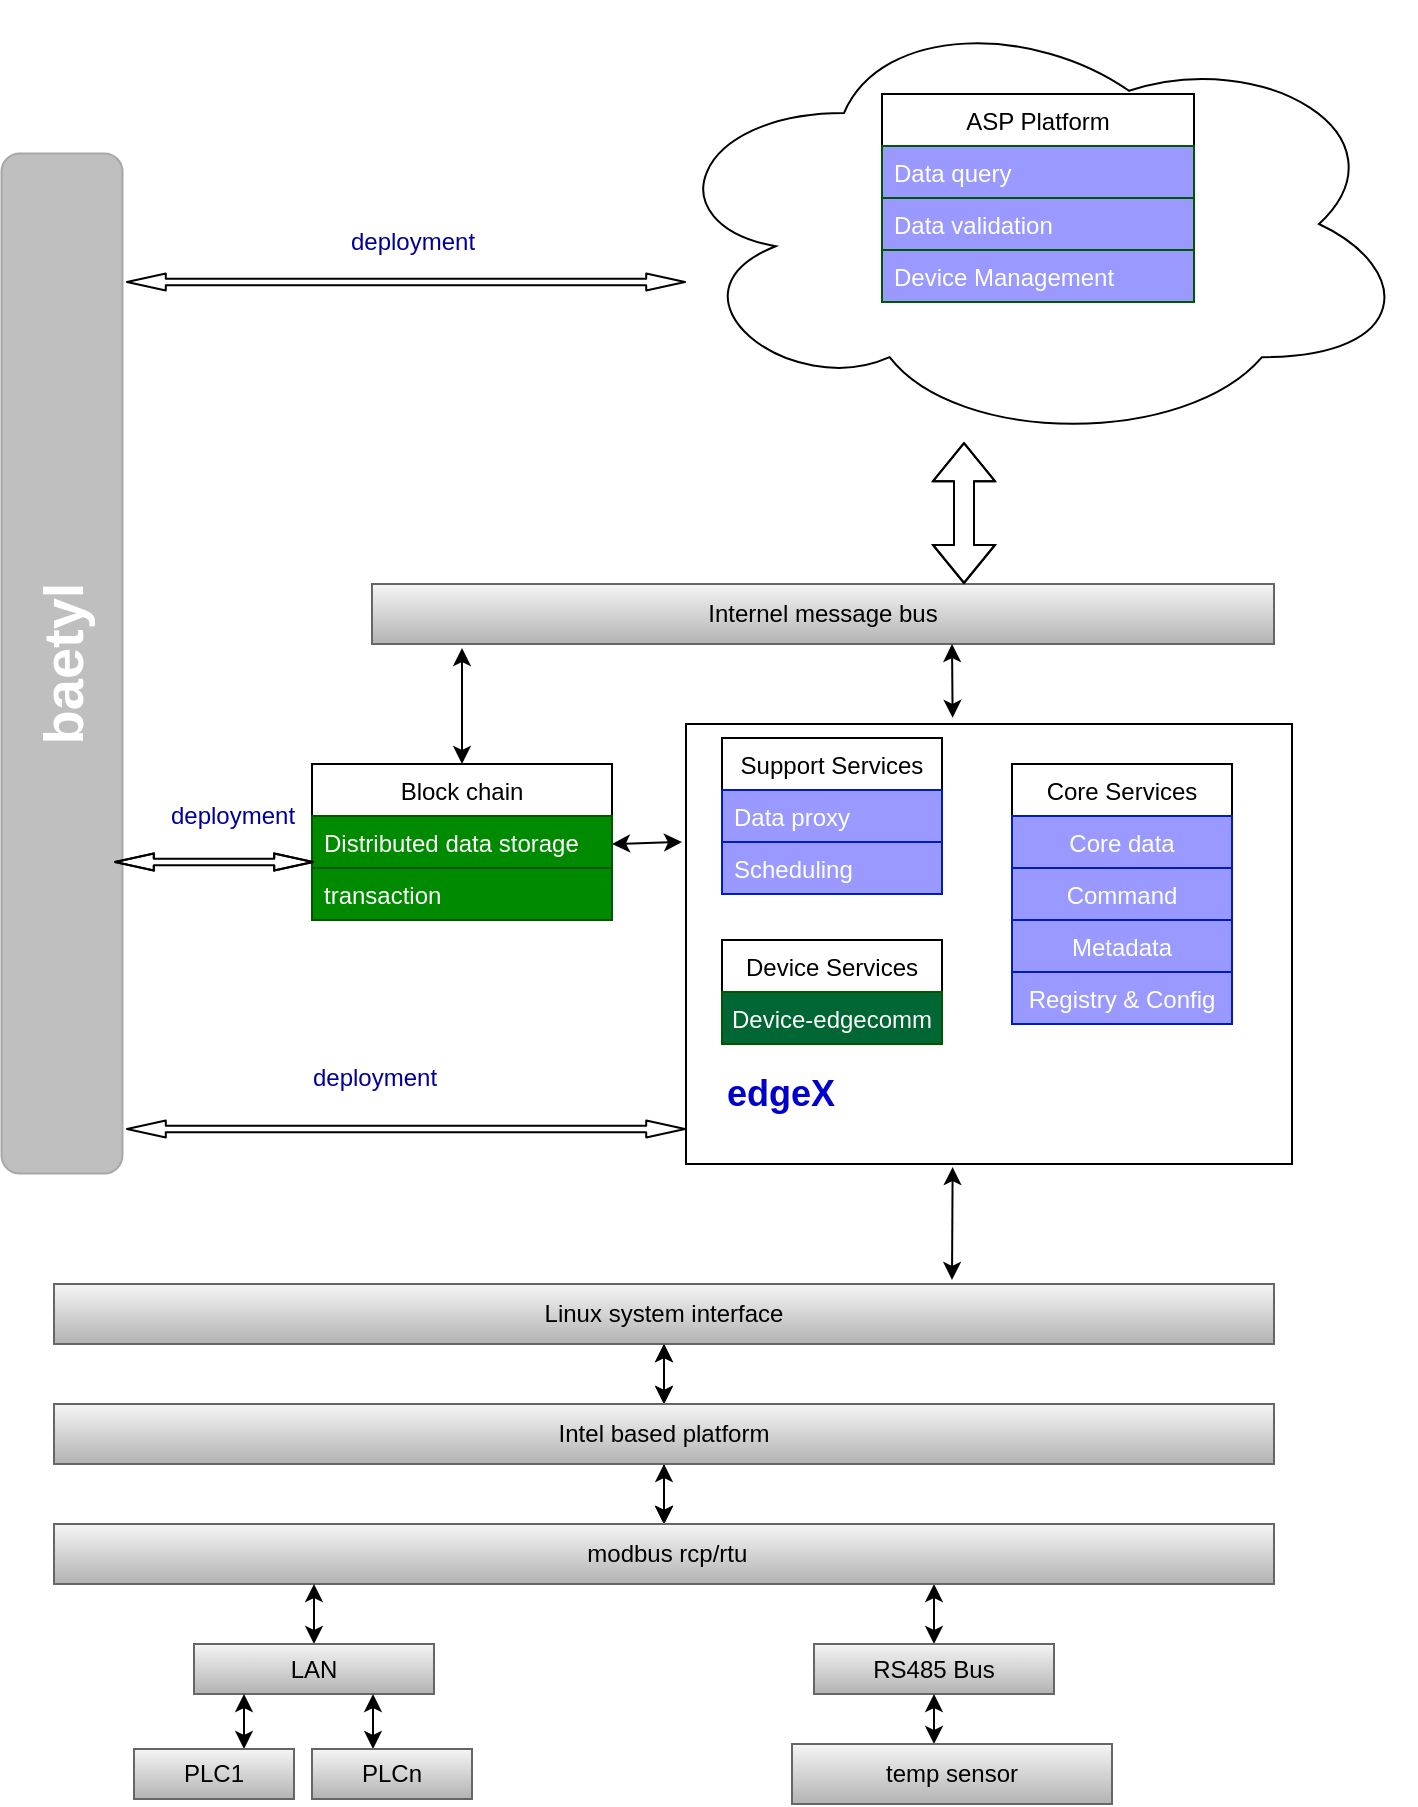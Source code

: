 <mxfile version="14.9.3" type="github" pages="2">
  <diagram id="8E4GlUT9K8elq8JtlMJP" name="Page-1">
    <mxGraphModel dx="1309" dy="705" grid="1" gridSize="10" guides="1" tooltips="1" connect="1" arrows="1" fold="1" page="1" pageScale="1" pageWidth="827" pageHeight="1169" math="0" shadow="0">
      <root>
        <mxCell id="0" />
        <mxCell id="1" parent="0" />
        <mxCell id="hYHdOSw4MyyeJYC3X3LN-1" style="edgeStyle=orthogonalEdgeStyle;rounded=0;orthogonalLoop=1;jettySize=auto;html=1;entryX=0.5;entryY=0;entryDx=0;entryDy=0;" parent="1" source="hYHdOSw4MyyeJYC3X3LN-4" target="hYHdOSw4MyyeJYC3X3LN-7" edge="1">
          <mxGeometry relative="1" as="geometry" />
        </mxCell>
        <mxCell id="hYHdOSw4MyyeJYC3X3LN-2" value="" style="edgeStyle=orthogonalEdgeStyle;rounded=0;orthogonalLoop=1;jettySize=auto;html=1;" parent="1" source="hYHdOSw4MyyeJYC3X3LN-4" target="hYHdOSw4MyyeJYC3X3LN-9" edge="1">
          <mxGeometry relative="1" as="geometry" />
        </mxCell>
        <mxCell id="hYHdOSw4MyyeJYC3X3LN-3" value="" style="edgeStyle=elbowEdgeStyle;rounded=0;orthogonalLoop=1;jettySize=auto;html=1;startArrow=classic;startFill=1;" parent="1" source="hYHdOSw4MyyeJYC3X3LN-4" target="hYHdOSw4MyyeJYC3X3LN-9" edge="1">
          <mxGeometry relative="1" as="geometry" />
        </mxCell>
        <mxCell id="hYHdOSw4MyyeJYC3X3LN-4" value="Linux system interface" style="rounded=0;whiteSpace=wrap;html=1;fillColor=#f5f5f5;strokeColor=#666666;gradientColor=#b3b3b3;" parent="1" vertex="1">
          <mxGeometry x="441" y="691" width="610" height="30" as="geometry" />
        </mxCell>
        <mxCell id="hYHdOSw4MyyeJYC3X3LN-5" value="" style="edgeStyle=elbowEdgeStyle;rounded=0;orthogonalLoop=1;jettySize=auto;html=1;startArrow=classic;startFill=1;" parent="1" source="hYHdOSw4MyyeJYC3X3LN-7" target="hYHdOSw4MyyeJYC3X3LN-9" edge="1">
          <mxGeometry relative="1" as="geometry" />
        </mxCell>
        <mxCell id="hYHdOSw4MyyeJYC3X3LN-6" value="" style="edgeStyle=elbowEdgeStyle;rounded=0;orthogonalLoop=1;jettySize=auto;html=1;startArrow=classic;startFill=1;" parent="1" source="hYHdOSw4MyyeJYC3X3LN-7" target="hYHdOSw4MyyeJYC3X3LN-4" edge="1">
          <mxGeometry relative="1" as="geometry" />
        </mxCell>
        <mxCell id="hYHdOSw4MyyeJYC3X3LN-7" value="&lt;span&gt;Intel based platform&lt;/span&gt;" style="rounded=0;whiteSpace=wrap;html=1;gradientColor=#b3b3b3;fillColor=#f5f5f5;strokeColor=#666666;" parent="1" vertex="1">
          <mxGeometry x="441" y="751" width="610" height="30" as="geometry" />
        </mxCell>
        <mxCell id="hYHdOSw4MyyeJYC3X3LN-8" value="" style="edgeStyle=elbowEdgeStyle;rounded=0;orthogonalLoop=1;jettySize=auto;html=1;startArrow=classic;startFill=1;" parent="1" source="hYHdOSw4MyyeJYC3X3LN-9" target="hYHdOSw4MyyeJYC3X3LN-13" edge="1">
          <mxGeometry relative="1" as="geometry" />
        </mxCell>
        <mxCell id="hYHdOSw4MyyeJYC3X3LN-9" value="&lt;span&gt;&amp;nbsp;modbus rcp/rtu&lt;/span&gt;" style="rounded=0;whiteSpace=wrap;html=1;gradientColor=#b3b3b3;fillColor=#f5f5f5;strokeColor=#666666;" parent="1" vertex="1">
          <mxGeometry x="441" y="811" width="610" height="30" as="geometry" />
        </mxCell>
        <mxCell id="hYHdOSw4MyyeJYC3X3LN-13" value="RS485 Bus" style="whiteSpace=wrap;html=1;rounded=0;gradientColor=#b3b3b3;fillColor=#f5f5f5;strokeColor=#666666;" parent="1" vertex="1">
          <mxGeometry x="821" y="871" width="120" height="25" as="geometry" />
        </mxCell>
        <mxCell id="hYHdOSw4MyyeJYC3X3LN-14" style="edgeStyle=elbowEdgeStyle;rounded=0;orthogonalLoop=1;jettySize=auto;html=1;exitX=0.5;exitY=1;exitDx=0;exitDy=0;startArrow=classic;startFill=1;" parent="1" source="hYHdOSw4MyyeJYC3X3LN-13" target="hYHdOSw4MyyeJYC3X3LN-13" edge="1">
          <mxGeometry relative="1" as="geometry" />
        </mxCell>
        <mxCell id="hYHdOSw4MyyeJYC3X3LN-16" value="" style="edgeStyle=elbowEdgeStyle;rounded=0;orthogonalLoop=1;jettySize=auto;html=1;startArrow=classic;startFill=1;" parent="1" source="hYHdOSw4MyyeJYC3X3LN-17" target="hYHdOSw4MyyeJYC3X3LN-13" edge="1">
          <mxGeometry relative="1" as="geometry" />
        </mxCell>
        <mxCell id="hYHdOSw4MyyeJYC3X3LN-17" value="&lt;span&gt;temp sensor&lt;/span&gt;" style="whiteSpace=wrap;html=1;rounded=0;gradientColor=#b3b3b3;fillColor=#f5f5f5;strokeColor=#666666;" parent="1" vertex="1">
          <mxGeometry x="810" y="921" width="160" height="30" as="geometry" />
        </mxCell>
        <mxCell id="hYHdOSw4MyyeJYC3X3LN-18" value="&lt;span&gt;Internel message bus&lt;/span&gt;" style="rounded=0;whiteSpace=wrap;html=1;gradientColor=#b3b3b3;fillColor=#f5f5f5;strokeColor=#666666;" parent="1" vertex="1">
          <mxGeometry x="600" y="341" width="451" height="30" as="geometry" />
        </mxCell>
        <mxCell id="hYHdOSw4MyyeJYC3X3LN-29" value="" style="edgeStyle=elbowEdgeStyle;rounded=0;orthogonalLoop=1;jettySize=auto;html=1;startArrow=classic;startFill=1;exitX=0.44;exitY=-0.014;exitDx=0;exitDy=0;exitPerimeter=0;" parent="1" source="hYHdOSw4MyyeJYC3X3LN-30" target="hYHdOSw4MyyeJYC3X3LN-18" edge="1">
          <mxGeometry relative="1" as="geometry">
            <mxPoint x="940" y="421" as="sourcePoint" />
            <Array as="points">
              <mxPoint x="890" y="381" />
              <mxPoint x="940" y="401" />
            </Array>
          </mxGeometry>
        </mxCell>
        <mxCell id="hYHdOSw4MyyeJYC3X3LN-30" value="" style="rounded=0;whiteSpace=wrap;html=1;fillColor=none;" parent="1" vertex="1">
          <mxGeometry x="757" y="411" width="303" height="220" as="geometry" />
        </mxCell>
        <mxCell id="hYHdOSw4MyyeJYC3X3LN-31" value="Support Services" style="swimlane;fontStyle=0;childLayout=stackLayout;horizontal=1;startSize=26;horizontalStack=0;resizeParent=1;resizeParentMax=0;resizeLast=0;collapsible=1;marginBottom=0;" parent="1" vertex="1">
          <mxGeometry x="775" y="418" width="110" height="78" as="geometry" />
        </mxCell>
        <mxCell id="hYHdOSw4MyyeJYC3X3LN-32" value="Data proxy" style="text;strokeColor=#001DBC;align=left;verticalAlign=top;spacingLeft=4;spacingRight=4;overflow=hidden;rotatable=0;points=[[0,0.5],[1,0.5]];portConstraint=eastwest;fontColor=#ffffff;fillColor=#9999FF;" parent="hYHdOSw4MyyeJYC3X3LN-31" vertex="1">
          <mxGeometry y="26" width="110" height="26" as="geometry" />
        </mxCell>
        <mxCell id="hYHdOSw4MyyeJYC3X3LN-33" value="Scheduling" style="text;strokeColor=#001DBC;align=left;verticalAlign=top;spacingLeft=4;spacingRight=4;overflow=hidden;rotatable=0;points=[[0,0.5],[1,0.5]];portConstraint=eastwest;fontColor=#ffffff;fillColor=#9999FF;" parent="hYHdOSw4MyyeJYC3X3LN-31" vertex="1">
          <mxGeometry y="52" width="110" height="26" as="geometry" />
        </mxCell>
        <mxCell id="hYHdOSw4MyyeJYC3X3LN-38" value="Device Services" style="swimlane;fontStyle=0;childLayout=stackLayout;horizontal=1;startSize=26;fillColor=none;horizontalStack=0;resizeParent=1;resizeParentMax=0;resizeLast=0;collapsible=1;marginBottom=0;" parent="1" vertex="1">
          <mxGeometry x="775" y="519" width="110" height="52" as="geometry" />
        </mxCell>
        <mxCell id="hYHdOSw4MyyeJYC3X3LN-39" value="Device-edgecomm" style="text;strokeColor=#005700;align=center;verticalAlign=top;spacingLeft=4;spacingRight=4;overflow=hidden;rotatable=0;points=[[0,0.5],[1,0.5]];portConstraint=eastwest;fontColor=#ffffff;fillColor=#006633;" parent="hYHdOSw4MyyeJYC3X3LN-38" vertex="1">
          <mxGeometry y="26" width="110" height="26" as="geometry" />
        </mxCell>
        <mxCell id="hYHdOSw4MyyeJYC3X3LN-40" value="Core Services" style="swimlane;fontStyle=0;childLayout=stackLayout;horizontal=1;startSize=26;fillColor=none;horizontalStack=0;resizeParent=1;resizeParentMax=0;resizeLast=0;collapsible=1;marginBottom=0;" parent="1" vertex="1">
          <mxGeometry x="920" y="431" width="110" height="130" as="geometry" />
        </mxCell>
        <mxCell id="hYHdOSw4MyyeJYC3X3LN-41" value="Core data" style="text;strokeColor=#001DBC;align=center;verticalAlign=top;spacingLeft=4;spacingRight=4;overflow=hidden;rotatable=0;points=[[0,0.5],[1,0.5]];portConstraint=eastwest;fontColor=#ffffff;fillColor=#9999FF;" parent="hYHdOSw4MyyeJYC3X3LN-40" vertex="1">
          <mxGeometry y="26" width="110" height="26" as="geometry" />
        </mxCell>
        <mxCell id="hYHdOSw4MyyeJYC3X3LN-42" value="Command" style="text;strokeColor=#001DBC;align=center;verticalAlign=top;spacingLeft=4;spacingRight=4;overflow=hidden;rotatable=0;points=[[0,0.5],[1,0.5]];portConstraint=eastwest;fontColor=#ffffff;fillColor=#9999FF;" parent="hYHdOSw4MyyeJYC3X3LN-40" vertex="1">
          <mxGeometry y="52" width="110" height="26" as="geometry" />
        </mxCell>
        <mxCell id="hYHdOSw4MyyeJYC3X3LN-43" value="Metadata" style="text;strokeColor=#001DBC;align=center;verticalAlign=top;spacingLeft=4;spacingRight=4;overflow=hidden;rotatable=0;points=[[0,0.5],[1,0.5]];portConstraint=eastwest;fontColor=#ffffff;fillColor=#9999FF;" parent="hYHdOSw4MyyeJYC3X3LN-40" vertex="1">
          <mxGeometry y="78" width="110" height="26" as="geometry" />
        </mxCell>
        <mxCell id="hYHdOSw4MyyeJYC3X3LN-44" value="Registry &amp; Config" style="text;strokeColor=#001DBC;align=center;verticalAlign=top;spacingLeft=4;spacingRight=4;overflow=hidden;rotatable=0;points=[[0,0.5],[1,0.5]];portConstraint=eastwest;fontColor=#ffffff;fillColor=#9999FF;" parent="hYHdOSw4MyyeJYC3X3LN-40" vertex="1">
          <mxGeometry y="104" width="110" height="26" as="geometry" />
        </mxCell>
        <mxCell id="hYHdOSw4MyyeJYC3X3LN-57" value="" style="edgeStyle=elbowEdgeStyle;rounded=0;orthogonalLoop=1;jettySize=auto;html=1;startArrow=classic;startFill=1;" parent="1" source="hYHdOSw4MyyeJYC3X3LN-58" target="hYHdOSw4MyyeJYC3X3LN-9" edge="1">
          <mxGeometry relative="1" as="geometry" />
        </mxCell>
        <mxCell id="hYHdOSw4MyyeJYC3X3LN-58" value="LAN" style="whiteSpace=wrap;html=1;rounded=0;gradientColor=#b3b3b3;fillColor=#f5f5f5;strokeColor=#666666;" parent="1" vertex="1">
          <mxGeometry x="511" y="871" width="120" height="25" as="geometry" />
        </mxCell>
        <mxCell id="hYHdOSw4MyyeJYC3X3LN-59" value="" style="edgeStyle=elbowEdgeStyle;rounded=0;orthogonalLoop=1;jettySize=auto;html=1;startArrow=classic;startFill=1;" parent="1" source="hYHdOSw4MyyeJYC3X3LN-60" target="hYHdOSw4MyyeJYC3X3LN-58" edge="1">
          <mxGeometry relative="1" as="geometry" />
        </mxCell>
        <mxCell id="hYHdOSw4MyyeJYC3X3LN-60" value="PLC1" style="whiteSpace=wrap;html=1;rounded=0;fillColor=#f5f5f5;strokeColor=#666666;gradientColor=#b3b3b3;" parent="1" vertex="1">
          <mxGeometry x="481" y="923.5" width="80" height="25" as="geometry" />
        </mxCell>
        <mxCell id="hYHdOSw4MyyeJYC3X3LN-61" value="" style="edgeStyle=elbowEdgeStyle;rounded=0;orthogonalLoop=1;jettySize=auto;html=1;startArrow=classic;startFill=1;" parent="1" source="hYHdOSw4MyyeJYC3X3LN-62" target="hYHdOSw4MyyeJYC3X3LN-58" edge="1">
          <mxGeometry relative="1" as="geometry" />
        </mxCell>
        <mxCell id="hYHdOSw4MyyeJYC3X3LN-62" value="PLCn" style="whiteSpace=wrap;html=1;rounded=0;fillColor=#f5f5f5;strokeColor=#666666;gradientColor=#b3b3b3;" parent="1" vertex="1">
          <mxGeometry x="570" y="923.5" width="80" height="25" as="geometry" />
        </mxCell>
        <mxCell id="hYHdOSw4MyyeJYC3X3LN-63" value="" style="edgeStyle=elbowEdgeStyle;rounded=0;orthogonalLoop=1;jettySize=auto;html=1;startArrow=classic;startFill=1;shape=flexArrow;" parent="1" source="hYHdOSw4MyyeJYC3X3LN-64" target="hYHdOSw4MyyeJYC3X3LN-18" edge="1">
          <mxGeometry relative="1" as="geometry" />
        </mxCell>
        <mxCell id="hYHdOSw4MyyeJYC3X3LN-64" value="" style="ellipse;shape=cloud;whiteSpace=wrap;html=1;fillColor=none;" parent="1" vertex="1">
          <mxGeometry x="741" y="50" width="380" height="222" as="geometry" />
        </mxCell>
        <mxCell id="hYHdOSw4MyyeJYC3X3LN-65" value="ASP Platform" style="swimlane;fontStyle=0;childLayout=stackLayout;horizontal=1;startSize=26;horizontalStack=0;resizeParent=1;resizeParentMax=0;resizeLast=0;collapsible=1;marginBottom=0;" parent="1" vertex="1">
          <mxGeometry x="855" y="96" width="156" height="104" as="geometry" />
        </mxCell>
        <mxCell id="hYHdOSw4MyyeJYC3X3LN-66" value="Data query" style="text;strokeColor=#005700;align=left;verticalAlign=top;spacingLeft=4;spacingRight=4;overflow=hidden;rotatable=0;points=[[0,0.5],[1,0.5]];portConstraint=eastwest;fontColor=#ffffff;fillColor=#9999FF;" parent="hYHdOSw4MyyeJYC3X3LN-65" vertex="1">
          <mxGeometry y="26" width="156" height="26" as="geometry" />
        </mxCell>
        <mxCell id="hYHdOSw4MyyeJYC3X3LN-67" value="Data validation" style="text;strokeColor=#005700;align=left;verticalAlign=top;spacingLeft=4;spacingRight=4;overflow=hidden;rotatable=0;points=[[0,0.5],[1,0.5]];portConstraint=eastwest;fontColor=#ffffff;fillColor=#9999FF;" parent="hYHdOSw4MyyeJYC3X3LN-65" vertex="1">
          <mxGeometry y="52" width="156" height="26" as="geometry" />
        </mxCell>
        <mxCell id="hYHdOSw4MyyeJYC3X3LN-68" value="Device Management " style="text;strokeColor=#005700;align=left;verticalAlign=top;spacingLeft=4;spacingRight=4;overflow=hidden;rotatable=0;points=[[0,0.5],[1,0.5]];portConstraint=eastwest;fontColor=#ffffff;fillColor=#9999FF;" parent="hYHdOSw4MyyeJYC3X3LN-65" vertex="1">
          <mxGeometry y="78" width="156" height="26" as="geometry" />
        </mxCell>
        <mxCell id="hYHdOSw4MyyeJYC3X3LN-71" value="Block chain" style="swimlane;fontStyle=0;childLayout=stackLayout;horizontal=1;startSize=26;horizontalStack=0;resizeParent=1;resizeParentMax=0;resizeLast=0;collapsible=1;marginBottom=0;" parent="1" vertex="1">
          <mxGeometry x="570" y="431" width="150" height="52" as="geometry" />
        </mxCell>
        <mxCell id="hYHdOSw4MyyeJYC3X3LN-72" value="Distributed data storage " style="text;strokeColor=#005700;fillColor=#008a00;align=left;verticalAlign=top;spacingLeft=4;spacingRight=4;overflow=hidden;rotatable=0;points=[[0,0.5],[1,0.5]];portConstraint=eastwest;fontColor=#ffffff;" parent="hYHdOSw4MyyeJYC3X3LN-71" vertex="1">
          <mxGeometry y="26" width="150" height="26" as="geometry" />
        </mxCell>
        <mxCell id="hYHdOSw4MyyeJYC3X3LN-73" value="" style="endArrow=classic;startArrow=classic;html=1;" parent="1" edge="1">
          <mxGeometry width="50" height="50" relative="1" as="geometry">
            <mxPoint x="720" y="471" as="sourcePoint" />
            <mxPoint x="755" y="470" as="targetPoint" />
          </mxGeometry>
        </mxCell>
        <mxCell id="hYHdOSw4MyyeJYC3X3LN-74" value="&lt;h2&gt;&lt;b&gt;&lt;font color=&quot;#0000cc&quot;&gt;edgeX&lt;/font&gt;&lt;/b&gt;&lt;/h2&gt;" style="text;html=1;strokeColor=none;fillColor=none;align=center;verticalAlign=middle;whiteSpace=wrap;rounded=0;" parent="1" vertex="1">
          <mxGeometry x="775" y="578" width="59" height="35.5" as="geometry" />
        </mxCell>
        <mxCell id="hYHdOSw4MyyeJYC3X3LN-76" value="transaction" style="text;strokeColor=#005700;fillColor=#008a00;align=left;verticalAlign=top;spacingLeft=4;spacingRight=4;overflow=hidden;rotatable=0;points=[[0,0.5],[1,0.5]];portConstraint=eastwest;fontColor=#FFFFFF;" parent="1" vertex="1">
          <mxGeometry x="570" y="483" width="150" height="26" as="geometry" />
        </mxCell>
        <mxCell id="hYHdOSw4MyyeJYC3X3LN-77" value="" style="endArrow=classic;startArrow=classic;html=1;fontColor=#FFFFFF;entryX=0.44;entryY=1.007;entryDx=0;entryDy=0;entryPerimeter=0;" parent="1" target="hYHdOSw4MyyeJYC3X3LN-30" edge="1">
          <mxGeometry width="50" height="50" relative="1" as="geometry">
            <mxPoint x="890" y="689" as="sourcePoint" />
            <mxPoint x="890" y="641" as="targetPoint" />
          </mxGeometry>
        </mxCell>
        <mxCell id="hYHdOSw4MyyeJYC3X3LN-78" value="" style="endArrow=classic;startArrow=classic;html=1;fontColor=#FFFFFF;exitX=0.5;exitY=0;exitDx=0;exitDy=0;" parent="1" source="hYHdOSw4MyyeJYC3X3LN-71" edge="1">
          <mxGeometry width="50" height="50" relative="1" as="geometry">
            <mxPoint x="559" y="421" as="sourcePoint" />
            <mxPoint x="645" y="373" as="targetPoint" />
          </mxGeometry>
        </mxCell>
        <mxCell id="hYHdOSw4MyyeJYC3X3LN-85" value="&lt;h1 class=&quot;title-article&quot; id=&quot;articleContentId&quot; style=&quot;box-sizing: border-box ; outline: 0px ; margin: 0px ; padding: 0px ; font-weight: 600 ; font-family: &amp;#34;pingfang sc&amp;#34; , &amp;#34;microsoft yahei&amp;#34; , &amp;#34;simhei&amp;#34; , &amp;#34;arial&amp;#34; , &amp;#34;simsun&amp;#34; ; font-size: 28px ; overflow-wrap: break-word ; word-break: break-all ; font-style: normal ; letter-spacing: normal ; text-indent: 0px ; text-transform: none ; word-spacing: 0px&quot;&gt;&lt;font style=&quot;background-color: rgb(191 , 191 , 191)&quot;&gt;baetyl&lt;/font&gt;&lt;/h1&gt;" style="rounded=1;whiteSpace=wrap;html=1;fontColor=#FFFFFF;rotation=-90;strokeColor=#A8A8A8;fillColor=#BFBFBF;" parent="1" vertex="1">
          <mxGeometry x="190" y="350.5" width="510" height="60.5" as="geometry" />
        </mxCell>
        <mxCell id="hYHdOSw4MyyeJYC3X3LN-87" value="" style="shape=flexArrow;endArrow=classic;startArrow=classic;html=1;fontColor=#FFFFFF;width=3.333;endSize=6.133;startWidth=4.074;startSize=6.133;endWidth=4.074;" parent="1" edge="1">
          <mxGeometry width="100" height="100" relative="1" as="geometry">
            <mxPoint x="477" y="190" as="sourcePoint" />
            <mxPoint x="757" y="190" as="targetPoint" />
          </mxGeometry>
        </mxCell>
        <mxCell id="hYHdOSw4MyyeJYC3X3LN-91" value="&lt;font color=&quot;#000099&quot;&gt;deployment&lt;/font&gt;" style="text;html=1;align=center;verticalAlign=middle;resizable=0;points=[];autosize=1;strokeColor=none;fontColor=#FFFFFF;" parent="1" vertex="1">
          <mxGeometry x="580" y="160" width="80" height="20" as="geometry" />
        </mxCell>
        <mxCell id="hYHdOSw4MyyeJYC3X3LN-92" value="" style="shape=flexArrow;endArrow=classic;startArrow=classic;html=1;fontColor=#FFFFFF;width=3.333;endSize=6.133;startWidth=4.074;startSize=6.133;endWidth=4.074;" parent="1" edge="1">
          <mxGeometry width="100" height="100" relative="1" as="geometry">
            <mxPoint x="471" y="480" as="sourcePoint" />
            <mxPoint x="571" y="480" as="targetPoint" />
            <Array as="points">
              <mxPoint x="511" y="480" />
            </Array>
          </mxGeometry>
        </mxCell>
        <mxCell id="hYHdOSw4MyyeJYC3X3LN-93" value="" style="shape=flexArrow;endArrow=classic;startArrow=classic;html=1;fontColor=#FFFFFF;width=3.333;endSize=6.133;startWidth=4.074;startSize=6.133;endWidth=4.074;" parent="1" edge="1">
          <mxGeometry width="100" height="100" relative="1" as="geometry">
            <mxPoint x="477" y="613.5" as="sourcePoint" />
            <mxPoint x="757" y="613.5" as="targetPoint" />
          </mxGeometry>
        </mxCell>
        <mxCell id="hYHdOSw4MyyeJYC3X3LN-95" value="&lt;font color=&quot;#000099&quot;&gt;deployment&lt;/font&gt;" style="text;html=1;align=center;verticalAlign=middle;resizable=0;points=[];autosize=1;strokeColor=none;fontColor=#FFFFFF;" parent="1" vertex="1">
          <mxGeometry x="490" y="447" width="80" height="20" as="geometry" />
        </mxCell>
        <mxCell id="hYHdOSw4MyyeJYC3X3LN-96" value="&lt;font color=&quot;#000099&quot;&gt;deployment&lt;/font&gt;" style="text;html=1;align=center;verticalAlign=middle;resizable=0;points=[];autosize=1;strokeColor=none;fontColor=#FFFFFF;" parent="1" vertex="1">
          <mxGeometry x="561" y="578" width="80" height="20" as="geometry" />
        </mxCell>
      </root>
    </mxGraphModel>
  </diagram>
  <diagram name="Page-2" id="U7SS_m7aN7LaXhD4V-S_">
    <mxGraphModel dx="1309" dy="705" grid="1" gridSize="10" guides="1" tooltips="1" connect="1" arrows="1" fold="1" page="1" pageScale="1" pageWidth="827" pageHeight="1169" math="0" shadow="0">
      <root>
        <mxCell id="kHHXSgDehvXODwyQlgzq-0" />
        <mxCell id="kHHXSgDehvXODwyQlgzq-1" parent="kHHXSgDehvXODwyQlgzq-0" />
      </root>
    </mxGraphModel>
  </diagram>
</mxfile>
